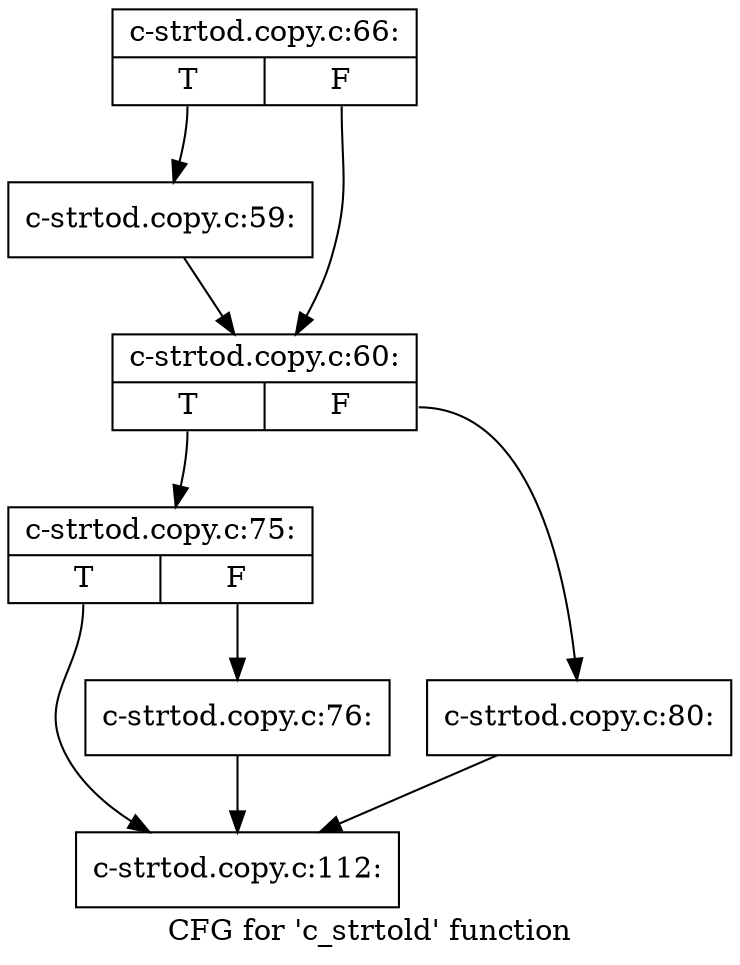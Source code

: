 digraph "CFG for 'c_strtold' function" {
	label="CFG for 'c_strtold' function";

	Node0xc80b530 [shape=record,label="{c-strtod.copy.c:66:|{<s0>T|<s1>F}}"];
	Node0xc80b530:s0 -> Node0xc9c9f40;
	Node0xc80b530:s1 -> Node0xc996350;
	Node0xc9c9f40 [shape=record,label="{c-strtod.copy.c:59:}"];
	Node0xc9c9f40 -> Node0xc996350;
	Node0xc996350 [shape=record,label="{c-strtod.copy.c:60:|{<s0>T|<s1>F}}"];
	Node0xc996350:s0 -> Node0xc803770;
	Node0xc996350:s1 -> Node0xc932540;
	Node0xc803770 [shape=record,label="{c-strtod.copy.c:75:|{<s0>T|<s1>F}}"];
	Node0xc803770:s0 -> Node0xc933a60;
	Node0xc803770:s1 -> Node0xc931e20;
	Node0xc931e20 [shape=record,label="{c-strtod.copy.c:76:}"];
	Node0xc931e20 -> Node0xc933a60;
	Node0xc932540 [shape=record,label="{c-strtod.copy.c:80:}"];
	Node0xc932540 -> Node0xc933a60;
	Node0xc933a60 [shape=record,label="{c-strtod.copy.c:112:}"];
}

